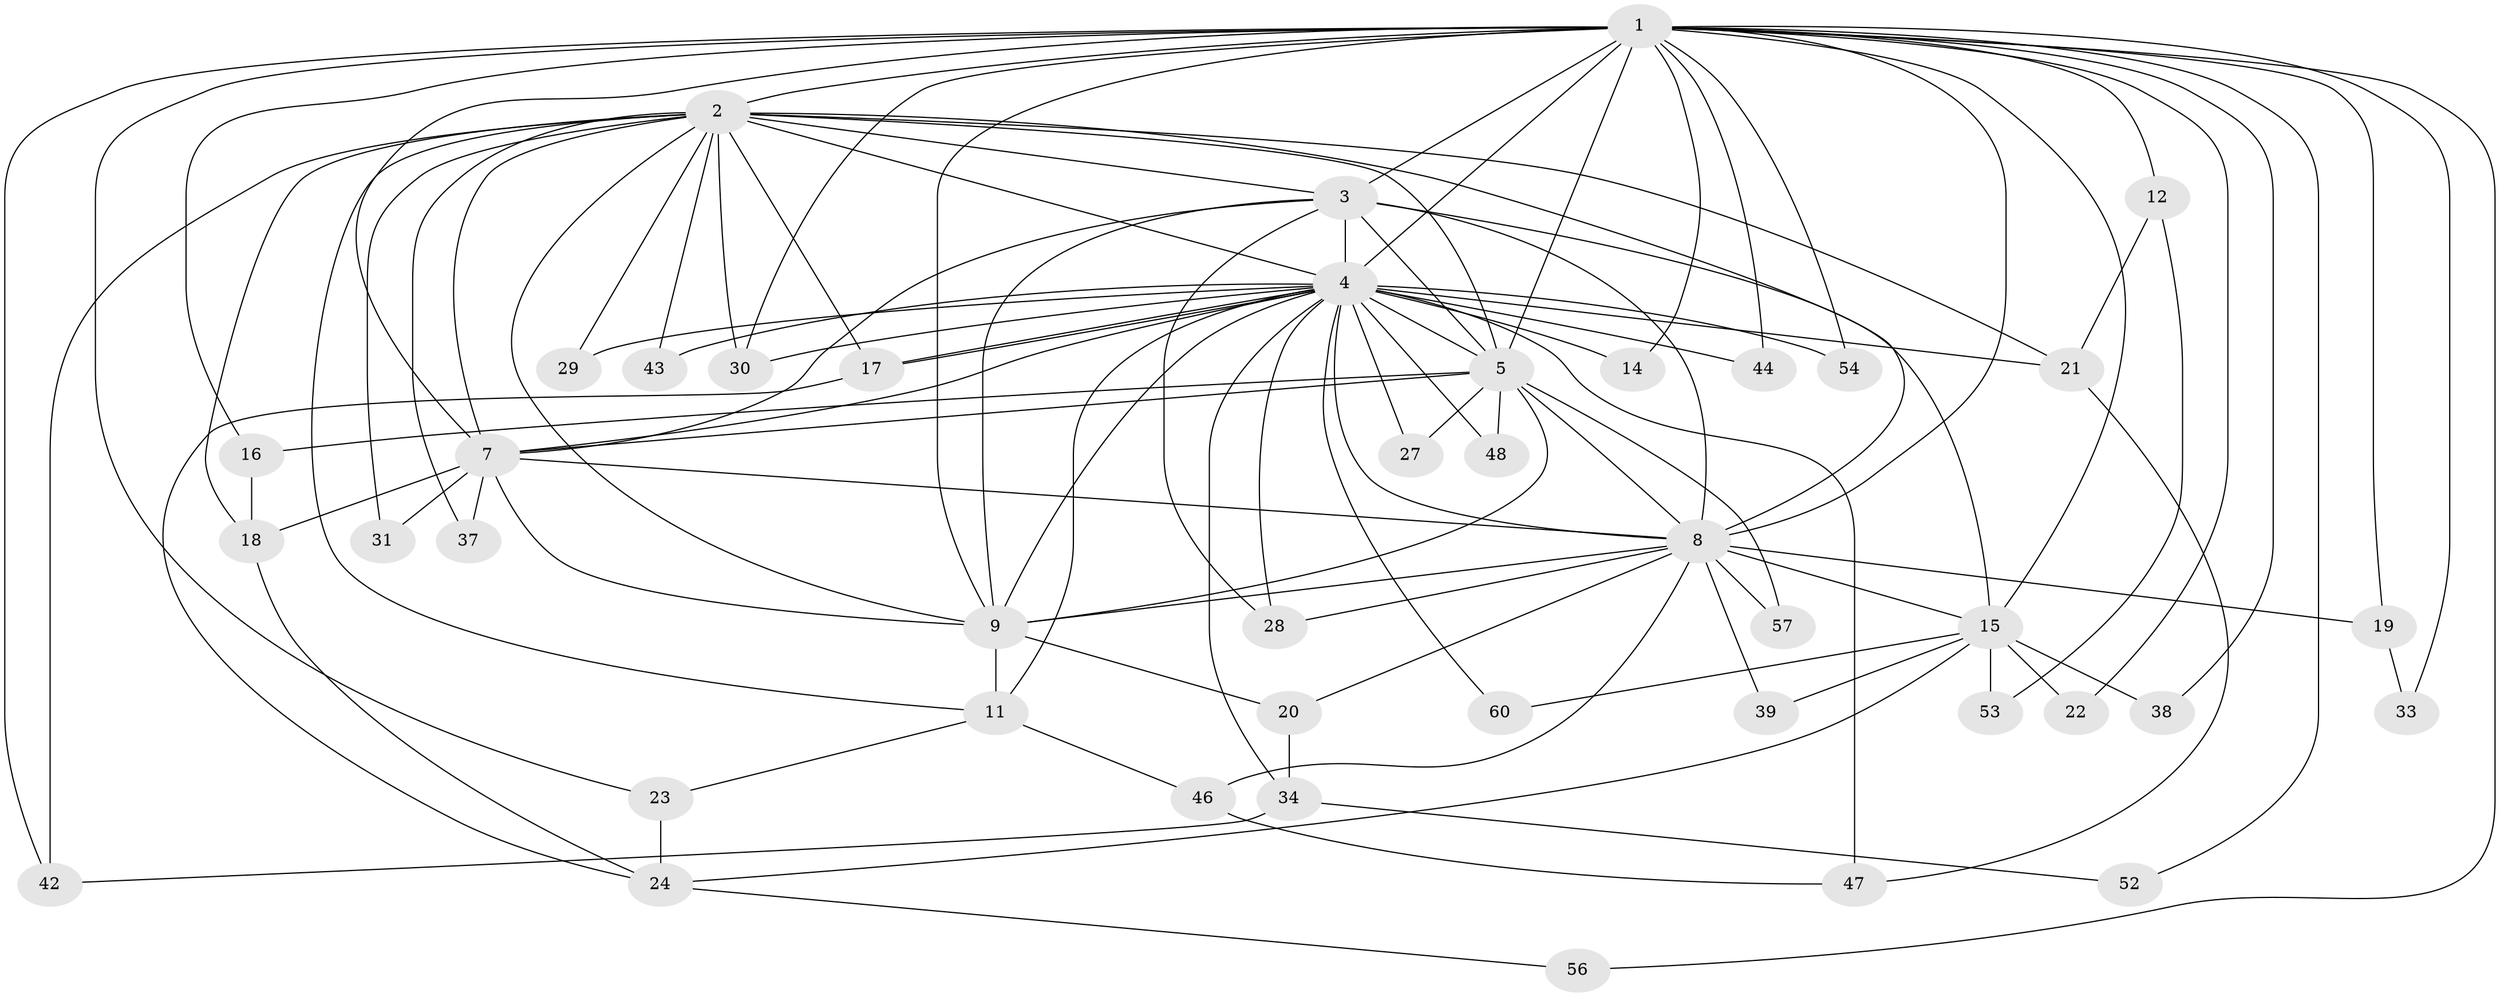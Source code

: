 // Generated by graph-tools (version 1.1) at 2025/23/03/03/25 07:23:44]
// undirected, 43 vertices, 108 edges
graph export_dot {
graph [start="1"]
  node [color=gray90,style=filled];
  1 [super="+6"];
  2 [super="+50"];
  3 [super="+32"];
  4 [super="+10"];
  5 [super="+51"];
  7 [super="+40"];
  8 [super="+59"];
  9 [super="+55"];
  11 [super="+13"];
  12;
  14;
  15 [super="+41"];
  16 [super="+26"];
  17 [super="+49"];
  18 [super="+36"];
  19 [super="+25"];
  20;
  21 [super="+35"];
  22;
  23;
  24;
  27;
  28;
  29;
  30 [super="+58"];
  31;
  33;
  34 [super="+45"];
  37;
  38;
  39;
  42;
  43;
  44;
  46;
  47 [super="+61"];
  48;
  52;
  53;
  54;
  56;
  57;
  60;
  1 -- 2 [weight=2];
  1 -- 3 [weight=2];
  1 -- 4 [weight=4];
  1 -- 5 [weight=2];
  1 -- 7 [weight=2];
  1 -- 8 [weight=2];
  1 -- 9 [weight=2];
  1 -- 12 [weight=2];
  1 -- 14;
  1 -- 22;
  1 -- 23;
  1 -- 38;
  1 -- 52;
  1 -- 54;
  1 -- 56;
  1 -- 16 [weight=2];
  1 -- 19 [weight=2];
  1 -- 30;
  1 -- 33;
  1 -- 42;
  1 -- 44;
  1 -- 15;
  2 -- 3;
  2 -- 4 [weight=2];
  2 -- 5;
  2 -- 7;
  2 -- 8 [weight=2];
  2 -- 9;
  2 -- 11;
  2 -- 18;
  2 -- 21;
  2 -- 29;
  2 -- 31;
  2 -- 37;
  2 -- 42;
  2 -- 43;
  2 -- 17;
  2 -- 30;
  3 -- 4 [weight=2];
  3 -- 5;
  3 -- 7;
  3 -- 8;
  3 -- 9;
  3 -- 15;
  3 -- 28;
  4 -- 5 [weight=3];
  4 -- 7 [weight=2];
  4 -- 8 [weight=2];
  4 -- 9 [weight=2];
  4 -- 14;
  4 -- 17;
  4 -- 17;
  4 -- 27;
  4 -- 29;
  4 -- 43;
  4 -- 47;
  4 -- 48;
  4 -- 60;
  4 -- 34;
  4 -- 44;
  4 -- 54;
  4 -- 28;
  4 -- 30;
  4 -- 11;
  4 -- 21;
  5 -- 7;
  5 -- 8;
  5 -- 9;
  5 -- 16;
  5 -- 27;
  5 -- 48;
  5 -- 57;
  7 -- 8;
  7 -- 9;
  7 -- 31;
  7 -- 37;
  7 -- 18;
  8 -- 9;
  8 -- 15;
  8 -- 19;
  8 -- 20;
  8 -- 28;
  8 -- 39;
  8 -- 46;
  8 -- 57;
  9 -- 11;
  9 -- 20;
  11 -- 46;
  11 -- 23;
  12 -- 21;
  12 -- 53;
  15 -- 22;
  15 -- 24;
  15 -- 38;
  15 -- 39;
  15 -- 53;
  15 -- 60;
  16 -- 18;
  17 -- 24;
  18 -- 24;
  19 -- 33;
  20 -- 34;
  21 -- 47;
  23 -- 24;
  24 -- 56;
  34 -- 52;
  34 -- 42;
  46 -- 47;
}
